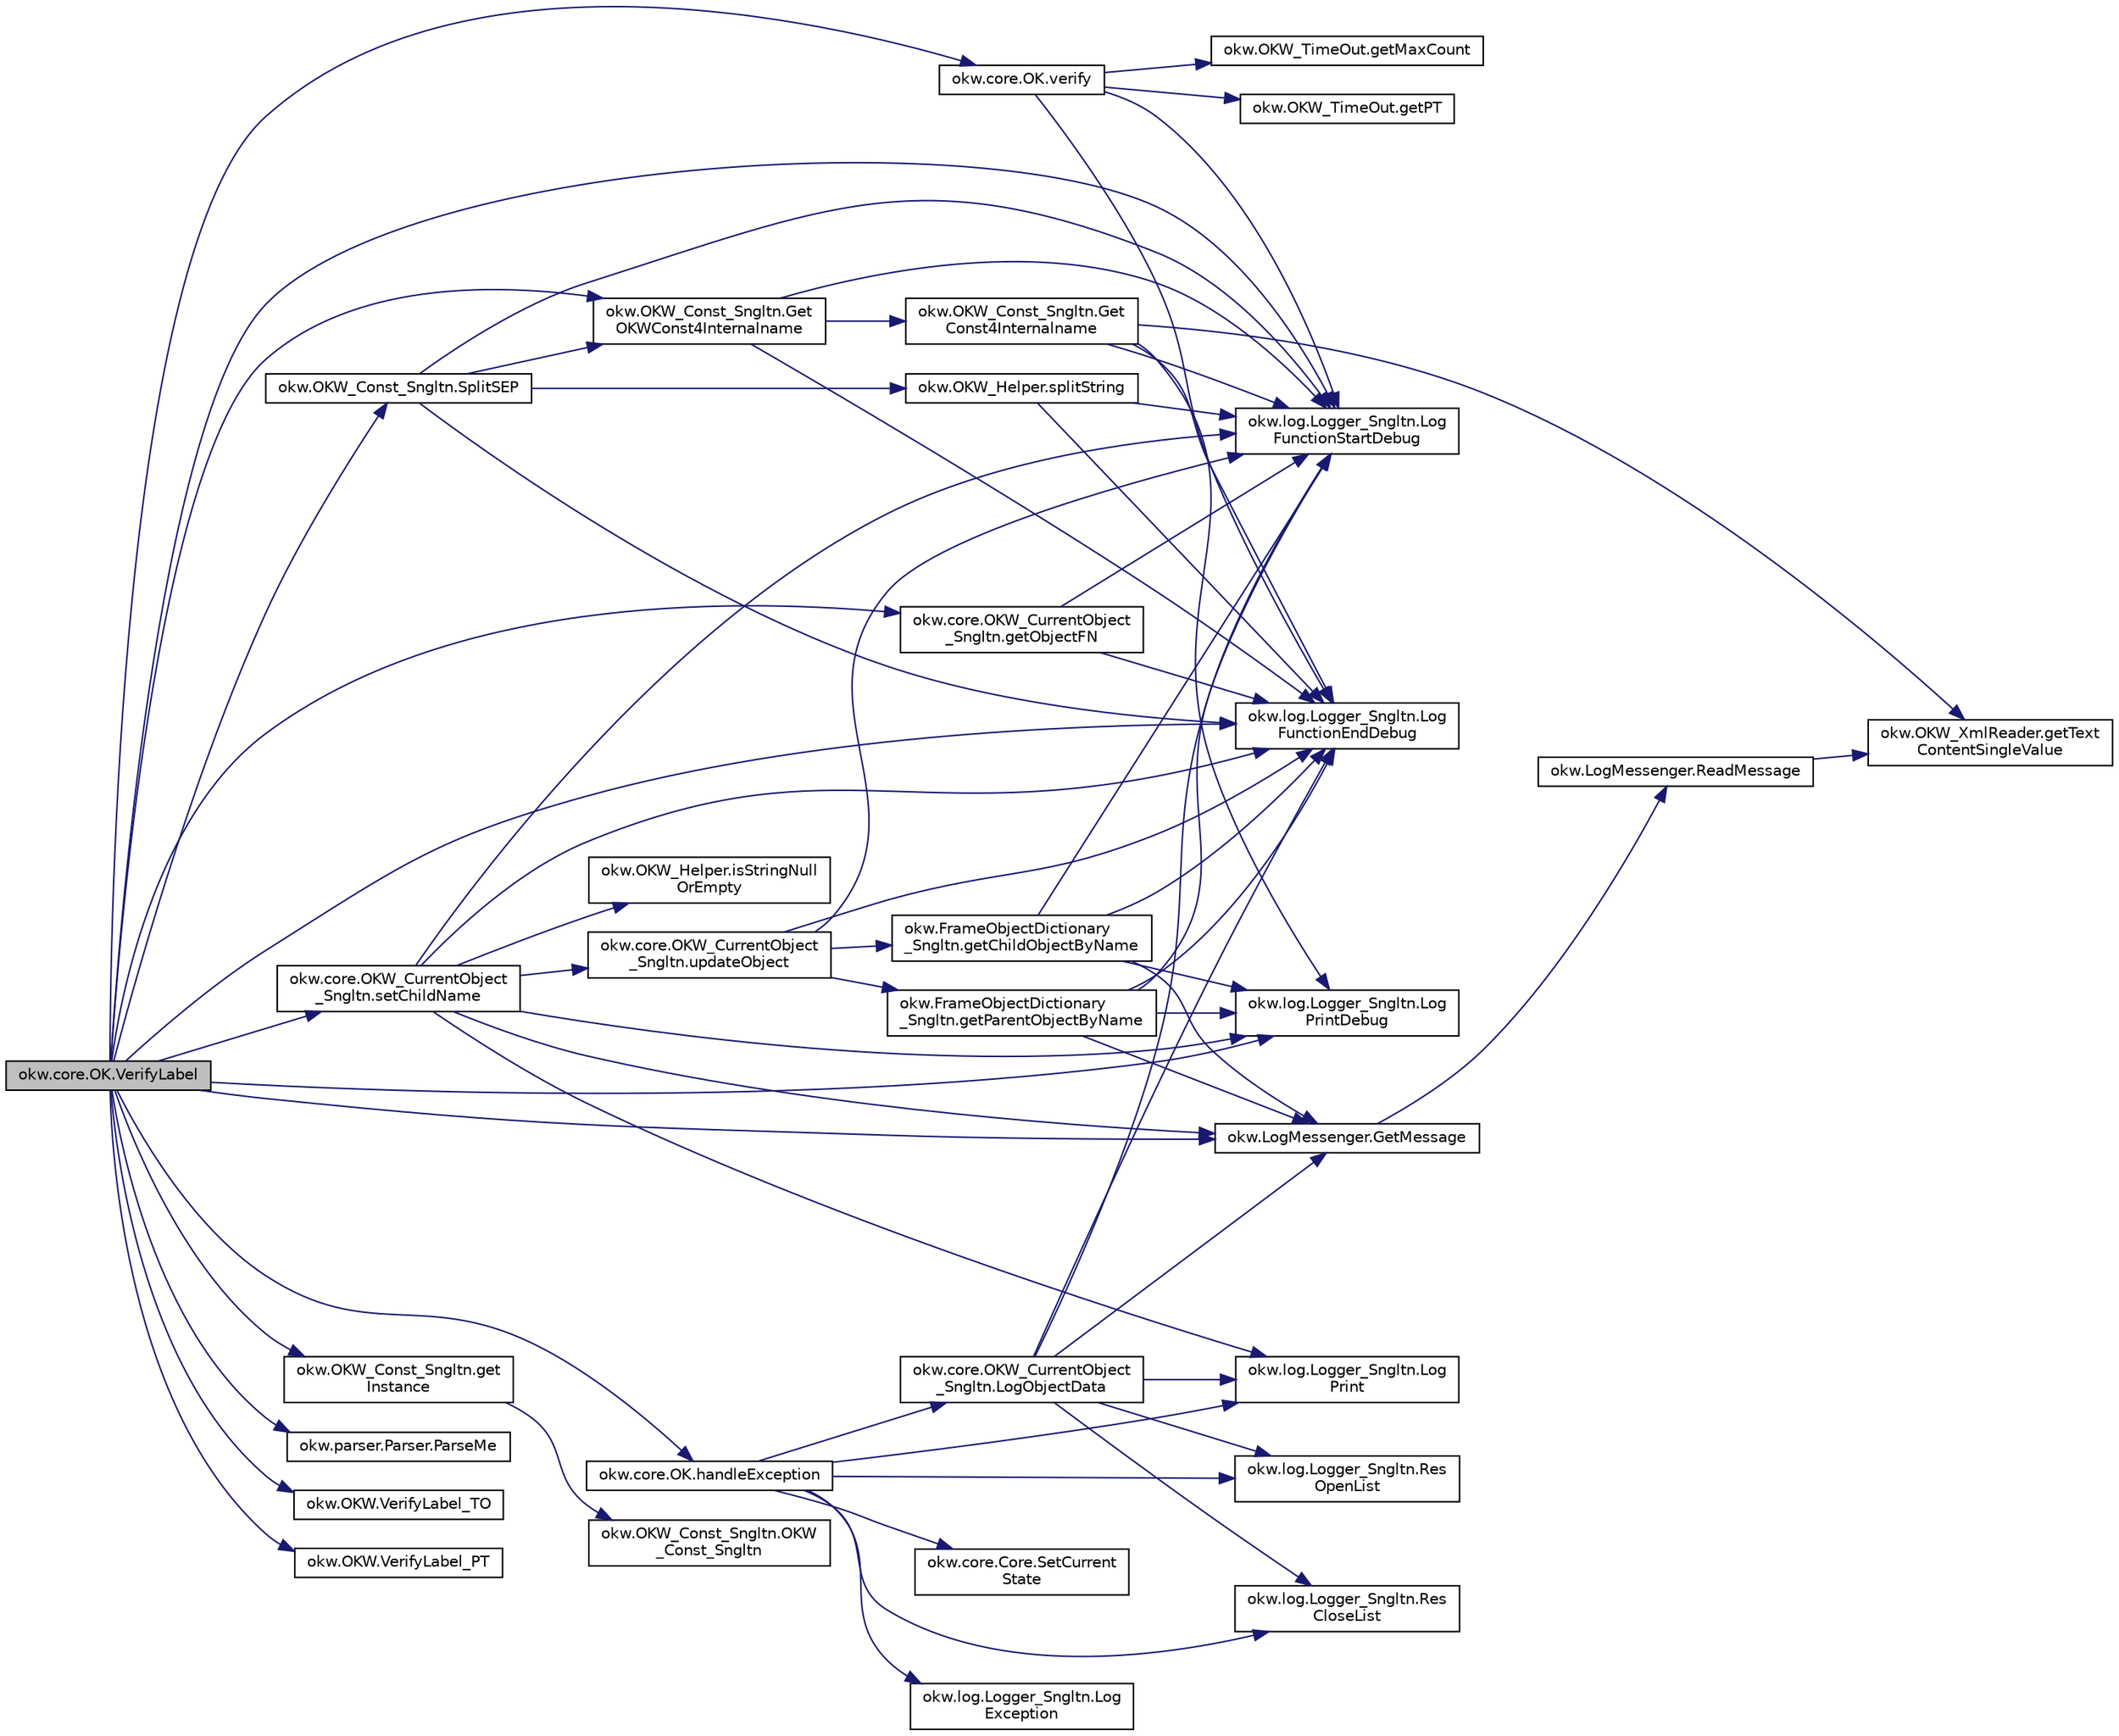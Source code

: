 digraph "okw.core.OK.VerifyLabel"
{
 // INTERACTIVE_SVG=YES
 // LATEX_PDF_SIZE
  edge [fontname="Helvetica",fontsize="10",labelfontname="Helvetica",labelfontsize="10"];
  node [fontname="Helvetica",fontsize="10",shape=record];
  rankdir="LR";
  Node1440 [label="okw.core.OK.VerifyLabel",height=0.2,width=0.4,color="black", fillcolor="grey75", style="filled", fontcolor="black",tooltip="Überprüft die Beschreibung des Objektes."];
  Node1440 -> Node1441 [color="midnightblue",fontsize="10",style="solid",fontname="Helvetica"];
  Node1441 [label="okw.log.Logger_Sngltn.Log\lFunctionStartDebug",height=0.2,width=0.4,color="black", fillcolor="white", style="filled",URL="$classokw_1_1log_1_1_logger___sngltn.html#a2d4c3d22d2a52b92873ee2f3853d9c42",tooltip="LogFunctionStartDebug:"];
  Node1440 -> Node1442 [color="midnightblue",fontsize="10",style="solid",fontname="Helvetica"];
  Node1442 [label="okw.OKW_Const_Sngltn.get\lInstance",height=0.2,width=0.4,color="black", fillcolor="white", style="filled",URL="$classokw_1_1_o_k_w___const___sngltn.html#afdb8f095b58cbd870dbb8eb353e3b0bf",tooltip="Holt die einzige Instanz dieser Klasse."];
  Node1442 -> Node1443 [color="midnightblue",fontsize="10",style="solid",fontname="Helvetica"];
  Node1443 [label="okw.OKW_Const_Sngltn.OKW\l_Const_Sngltn",height=0.2,width=0.4,color="black", fillcolor="white", style="filled",URL="$classokw_1_1_o_k_w___const___sngltn.html#a8404c43fc549df30d37c369c7d6e89ae",tooltip="Privater Konstruktor ohne Parameter im Entwurfsmuster Singelton initialisiert die Klasse OKW_Const."];
  Node1440 -> Node1444 [color="midnightblue",fontsize="10",style="solid",fontname="Helvetica"];
  Node1444 [label="okw.OKW_Const_Sngltn.Get\lOKWConst4Internalname",height=0.2,width=0.4,color="black", fillcolor="white", style="filled",URL="$classokw_1_1_o_k_w___const___sngltn.html#a02c05c79f7ea6e862a81a64ce23941fd",tooltip="Methode ermittelt für Internalname und der aktuell eingestellten Sprache den Wert für OKWConst."];
  Node1444 -> Node1441 [color="midnightblue",fontsize="10",style="solid",fontname="Helvetica"];
  Node1444 -> Node1445 [color="midnightblue",fontsize="10",style="solid",fontname="Helvetica"];
  Node1445 [label="okw.OKW_Const_Sngltn.Get\lConst4Internalname",height=0.2,width=0.4,color="black", fillcolor="white", style="filled",URL="$classokw_1_1_o_k_w___const___sngltn.html#a51cde06bf07e855ba4d69ff36b9a27f7",tooltip="Methode ermittelt für Internalname und der aktuell eingestellten Sprache den Wert für Const."];
  Node1445 -> Node1441 [color="midnightblue",fontsize="10",style="solid",fontname="Helvetica"];
  Node1445 -> Node1446 [color="midnightblue",fontsize="10",style="solid",fontname="Helvetica"];
  Node1446 [label="okw.log.Logger_Sngltn.Log\lPrintDebug",height=0.2,width=0.4,color="black", fillcolor="white", style="filled",URL="$classokw_1_1log_1_1_logger___sngltn.html#a313f97c79ba4662d9daaf7f537dd02f4",tooltip="Loggt eine Nachricht."];
  Node1445 -> Node1447 [color="midnightblue",fontsize="10",style="solid",fontname="Helvetica"];
  Node1447 [label="okw.OKW_XmlReader.getText\lContentSingleValue",height=0.2,width=0.4,color="black", fillcolor="white", style="filled",URL="$classokw_1_1_o_k_w___xml_reader.html#ab920b5335a2e1429c14cc5f8e79f39eb",tooltip="Lies den TextContent eines Tag."];
  Node1445 -> Node1448 [color="midnightblue",fontsize="10",style="solid",fontname="Helvetica"];
  Node1448 [label="okw.log.Logger_Sngltn.Log\lFunctionEndDebug",height=0.2,width=0.4,color="black", fillcolor="white", style="filled",URL="$classokw_1_1log_1_1_logger___sngltn.html#a91b192a4e0381f6d02b791693d0fab84",tooltip="LogFunctionEndDebug:"];
  Node1444 -> Node1448 [color="midnightblue",fontsize="10",style="solid",fontname="Helvetica"];
  Node1440 -> Node1446 [color="midnightblue",fontsize="10",style="solid",fontname="Helvetica"];
  Node1440 -> Node1449 [color="midnightblue",fontsize="10",style="solid",fontname="Helvetica"];
  Node1449 [label="okw.LogMessenger.GetMessage",height=0.2,width=0.4,color="black", fillcolor="white", style="filled",URL="$classokw_1_1_log_messenger.html#af225d1f037d47b3b085175c09d78bdd2",tooltip="Holt die Log-Meldung für MethodeNmae/Textkey ohne weitere Parameter."];
  Node1449 -> Node1450 [color="midnightblue",fontsize="10",style="solid",fontname="Helvetica"];
  Node1450 [label="okw.LogMessenger.ReadMessage",height=0.2,width=0.4,color="black", fillcolor="white", style="filled",URL="$classokw_1_1_log_messenger.html#a530cd6ab82ec82a04206a2e976ec06e3",tooltip="Interne Kernfunktion holt die Log-Meldung mit Platzhaltern aus der XML-Datei."];
  Node1450 -> Node1447 [color="midnightblue",fontsize="10",style="solid",fontname="Helvetica"];
  Node1440 -> Node1451 [color="midnightblue",fontsize="10",style="solid",fontname="Helvetica"];
  Node1451 [label="okw.OKW_Const_Sngltn.SplitSEP",height=0.2,width=0.4,color="black", fillcolor="white", style="filled",URL="$classokw_1_1_o_k_w___const___sngltn.html#a3851ae4f27e2ae512749767b86b3fc13",tooltip="Methode trennt einen String und wandelt diesen in einen ListString um."];
  Node1451 -> Node1441 [color="midnightblue",fontsize="10",style="solid",fontname="Helvetica"];
  Node1451 -> Node1452 [color="midnightblue",fontsize="10",style="solid",fontname="Helvetica"];
  Node1452 [label="okw.OKW_Helper.splitString",height=0.2,width=0.4,color="black", fillcolor="white", style="filled",URL="$classokw_1_1_o_k_w___helper.html#a268ba5b6db697acd241f3ebea12c4194",tooltip="Splittet einen String am angegebenen Separator auf."];
  Node1452 -> Node1441 [color="midnightblue",fontsize="10",style="solid",fontname="Helvetica"];
  Node1452 -> Node1448 [color="midnightblue",fontsize="10",style="solid",fontname="Helvetica"];
  Node1451 -> Node1444 [color="midnightblue",fontsize="10",style="solid",fontname="Helvetica"];
  Node1451 -> Node1448 [color="midnightblue",fontsize="10",style="solid",fontname="Helvetica"];
  Node1440 -> Node1453 [color="midnightblue",fontsize="10",style="solid",fontname="Helvetica"];
  Node1453 [label="okw.parser.Parser.ParseMe",height=0.2,width=0.4,color="black", fillcolor="white", style="filled",URL="$classokw_1_1parser_1_1_parser.html#a46afb901847316c744413ce473ecada3",tooltip="Parst einen _List&lt string&gt, ersetzt die Parser-Schlüsslewörter durch Werte."];
  Node1440 -> Node1454 [color="midnightblue",fontsize="10",style="solid",fontname="Helvetica"];
  Node1454 [label="okw.core.OKW_CurrentObject\l_Sngltn.setChildName",height=0.2,width=0.4,color="black", fillcolor="white", style="filled",URL="$classokw_1_1core_1_1_o_k_w___current_object___sngltn.html#a461fa1ff29f4bc4a9798707ea7b71849",tooltip="Setzt das Kindobjekt."];
  Node1454 -> Node1441 [color="midnightblue",fontsize="10",style="solid",fontname="Helvetica"];
  Node1454 -> Node1446 [color="midnightblue",fontsize="10",style="solid",fontname="Helvetica"];
  Node1454 -> Node1449 [color="midnightblue",fontsize="10",style="solid",fontname="Helvetica"];
  Node1454 -> Node1455 [color="midnightblue",fontsize="10",style="solid",fontname="Helvetica"];
  Node1455 [label="okw.OKW_Helper.isStringNull\lOrEmpty",height=0.2,width=0.4,color="black", fillcolor="white", style="filled",URL="$classokw_1_1_o_k_w___helper.html#a3a7ba0f42b29adf70574830688e72e4a",tooltip="Prüft ob der gegeben String fpsStrin null oder leer (\"\") ist."];
  Node1454 -> Node1456 [color="midnightblue",fontsize="10",style="solid",fontname="Helvetica"];
  Node1456 [label="okw.log.Logger_Sngltn.Log\lPrint",height=0.2,width=0.4,color="black", fillcolor="white", style="filled",URL="$classokw_1_1log_1_1_logger___sngltn.html#a8ebceaddd6cc6963ddb8e08c72ea808c",tooltip="LogPrint Function: Prints the values of expressions to the results file."];
  Node1454 -> Node1457 [color="midnightblue",fontsize="10",style="solid",fontname="Helvetica"];
  Node1457 [label="okw.core.OKW_CurrentObject\l_Sngltn.updateObject",height=0.2,width=0.4,color="black", fillcolor="white", style="filled",URL="$classokw_1_1core_1_1_o_k_w___current_object___sngltn.html#a51204f2563ba8defb737da6653705819",tooltip="Methode aktualisert zwei Werte:"];
  Node1457 -> Node1441 [color="midnightblue",fontsize="10",style="solid",fontname="Helvetica"];
  Node1457 -> Node1458 [color="midnightblue",fontsize="10",style="solid",fontname="Helvetica"];
  Node1458 [label="okw.FrameObjectDictionary\l_Sngltn.getParentObjectByName",height=0.2,width=0.4,color="black", fillcolor="white", style="filled",URL="$classokw_1_1_frame_object_dictionary___sngltn.html#aeec07d71cbebe71ec3ec4d27e86d6c5c",tooltip="Die Methode liefert das Frame-Object des gegebenen FN eines Fensterobjektes zurück."];
  Node1458 -> Node1441 [color="midnightblue",fontsize="10",style="solid",fontname="Helvetica"];
  Node1458 -> Node1446 [color="midnightblue",fontsize="10",style="solid",fontname="Helvetica"];
  Node1458 -> Node1449 [color="midnightblue",fontsize="10",style="solid",fontname="Helvetica"];
  Node1458 -> Node1448 [color="midnightblue",fontsize="10",style="solid",fontname="Helvetica"];
  Node1457 -> Node1459 [color="midnightblue",fontsize="10",style="solid",fontname="Helvetica"];
  Node1459 [label="okw.FrameObjectDictionary\l_Sngltn.getChildObjectByName",height=0.2,width=0.4,color="black", fillcolor="white", style="filled",URL="$classokw_1_1_frame_object_dictionary___sngltn.html#a0a71734828093357dfc88b5fa242e361",tooltip="Die Methode liefert das Objekt des gegebenen Kindobjekttests zurück."];
  Node1459 -> Node1441 [color="midnightblue",fontsize="10",style="solid",fontname="Helvetica"];
  Node1459 -> Node1446 [color="midnightblue",fontsize="10",style="solid",fontname="Helvetica"];
  Node1459 -> Node1449 [color="midnightblue",fontsize="10",style="solid",fontname="Helvetica"];
  Node1459 -> Node1448 [color="midnightblue",fontsize="10",style="solid",fontname="Helvetica"];
  Node1457 -> Node1448 [color="midnightblue",fontsize="10",style="solid",fontname="Helvetica"];
  Node1454 -> Node1448 [color="midnightblue",fontsize="10",style="solid",fontname="Helvetica"];
  Node1440 -> Node1460 [color="midnightblue",fontsize="10",style="solid",fontname="Helvetica"];
  Node1460 [label="okw.core.OKW_CurrentObject\l_Sngltn.getObjectFN",height=0.2,width=0.4,color="black", fillcolor="white", style="filled",URL="$classokw_1_1core_1_1_o_k_w___current_object___sngltn.html#a8a957bc040b9487a21adb41a52c56fd4",tooltip="Ermittelt den ObjektNamen des aktuellen Objektes."];
  Node1460 -> Node1441 [color="midnightblue",fontsize="10",style="solid",fontname="Helvetica"];
  Node1460 -> Node1448 [color="midnightblue",fontsize="10",style="solid",fontname="Helvetica"];
  Node1440 -> Node1461 [color="midnightblue",fontsize="10",style="solid",fontname="Helvetica"];
  Node1461 [label="okw.OKW.VerifyLabel_TO",height=0.2,width=0.4,color="black", fillcolor="white", style="filled",URL="$interfaceokw_1_1_o_k_w.html#a82cdf943baf6ca05d3dd4c27281a767e",tooltip="TimeOut in Sekunden [s] für das Schlüsselwort VerifyLabel."];
  Node1440 -> Node1462 [color="midnightblue",fontsize="10",style="solid",fontname="Helvetica"];
  Node1462 [label="okw.OKW.VerifyLabel_PT",height=0.2,width=0.4,color="black", fillcolor="white", style="filled",URL="$interfaceokw_1_1_o_k_w.html#af61e99c52f99cd85078aef9cf024557b",tooltip="Polling Time in [ms] für das Schlüsselwort VerifyLabel."];
  Node1440 -> Node1463 [color="midnightblue",fontsize="10",style="solid",fontname="Helvetica"];
  Node1463 [label="okw.core.OK.verify",height=0.2,width=0.4,color="black", fillcolor="white", style="filled",URL="$classokw_1_1core_1_1_o_k.html#a72bd122dc6ef47485e602d72aeef099d",tooltip=" "];
  Node1463 -> Node1441 [color="midnightblue",fontsize="10",style="solid",fontname="Helvetica"];
  Node1463 -> Node1464 [color="midnightblue",fontsize="10",style="solid",fontname="Helvetica"];
  Node1464 [label="okw.OKW_TimeOut.getMaxCount",height=0.2,width=0.4,color="black", fillcolor="white", style="filled",URL="$classokw_1_1_o_k_w___time_out.html#adf7b9cc33db065c1f284bb5db2227b51",tooltip="Anzahl der berechnetten Zyklen."];
  Node1463 -> Node1465 [color="midnightblue",fontsize="10",style="solid",fontname="Helvetica"];
  Node1465 [label="okw.OKW_TimeOut.getPT",height=0.2,width=0.4,color="black", fillcolor="white", style="filled",URL="$classokw_1_1_o_k_w___time_out.html#ab7142e5e6adc82f308a70177c71ced2c",tooltip="Wartezeit zwischen zwei Pollings in [ms]."];
  Node1463 -> Node1448 [color="midnightblue",fontsize="10",style="solid",fontname="Helvetica"];
  Node1440 -> Node1466 [color="midnightblue",fontsize="10",style="solid",fontname="Helvetica"];
  Node1466 [label="okw.core.OK.handleException",height=0.2,width=0.4,color="black", fillcolor="white", style="filled",URL="$classokw_1_1core_1_1_o_k.html#a5a6db6a457bcb71c893f5d4eb615b2b7",tooltip="Zentrale Exception-Behandlung."];
  Node1466 -> Node1456 [color="midnightblue",fontsize="10",style="solid",fontname="Helvetica"];
  Node1466 -> Node1467 [color="midnightblue",fontsize="10",style="solid",fontname="Helvetica"];
  Node1467 [label="okw.log.Logger_Sngltn.Log\lException",height=0.2,width=0.4,color="black", fillcolor="white", style="filled",URL="$classokw_1_1log_1_1_logger___sngltn.html#aa29d396a2b9df1ac57079d777c548181",tooltip="LogException Function: Logs a Script Exception to the results file."];
  Node1466 -> Node1468 [color="midnightblue",fontsize="10",style="solid",fontname="Helvetica"];
  Node1468 [label="okw.log.Logger_Sngltn.Res\lOpenList",height=0.2,width=0.4,color="black", fillcolor="white", style="filled",URL="$classokw_1_1log_1_1_logger___sngltn.html#ab4fc711bb4c754f251372ff3b14ab9c9",tooltip="Creates a new hierarchical level in the results file."];
  Node1466 -> Node1469 [color="midnightblue",fontsize="10",style="solid",fontname="Helvetica"];
  Node1469 [label="okw.log.Logger_Sngltn.Res\lCloseList",height=0.2,width=0.4,color="black", fillcolor="white", style="filled",URL="$classokw_1_1log_1_1_logger___sngltn.html#a9b54104f7e0b4c0a473877b19dfaed56",tooltip="Closes a hierarchical level in the results file that was opened with ResOpenList."];
  Node1466 -> Node1470 [color="midnightblue",fontsize="10",style="solid",fontname="Helvetica"];
  Node1470 [label="okw.core.OKW_CurrentObject\l_Sngltn.LogObjectData",height=0.2,width=0.4,color="black", fillcolor="white", style="filled",URL="$classokw_1_1core_1_1_o_k_w___current_object___sngltn.html#a01b48f2c86a2f91909143ee9063dfd86",tooltip="Methode gibt alle wichtigen Informationen zum aktuellen Objekt aus."];
  Node1470 -> Node1441 [color="midnightblue",fontsize="10",style="solid",fontname="Helvetica"];
  Node1470 -> Node1468 [color="midnightblue",fontsize="10",style="solid",fontname="Helvetica"];
  Node1470 -> Node1456 [color="midnightblue",fontsize="10",style="solid",fontname="Helvetica"];
  Node1470 -> Node1449 [color="midnightblue",fontsize="10",style="solid",fontname="Helvetica"];
  Node1470 -> Node1469 [color="midnightblue",fontsize="10",style="solid",fontname="Helvetica"];
  Node1470 -> Node1448 [color="midnightblue",fontsize="10",style="solid",fontname="Helvetica"];
  Node1466 -> Node1471 [color="midnightblue",fontsize="10",style="solid",fontname="Helvetica"];
  Node1471 [label="okw.core.Core.SetCurrent\lState",height=0.2,width=0.4,color="black", fillcolor="white", style="filled",URL="$classokw_1_1core_1_1_core.html#aafe6e3d88e810dabf350b37058d4af97",tooltip="Setter zum Setzen des aktuellen Zustandes."];
  Node1440 -> Node1448 [color="midnightblue",fontsize="10",style="solid",fontname="Helvetica"];
}

